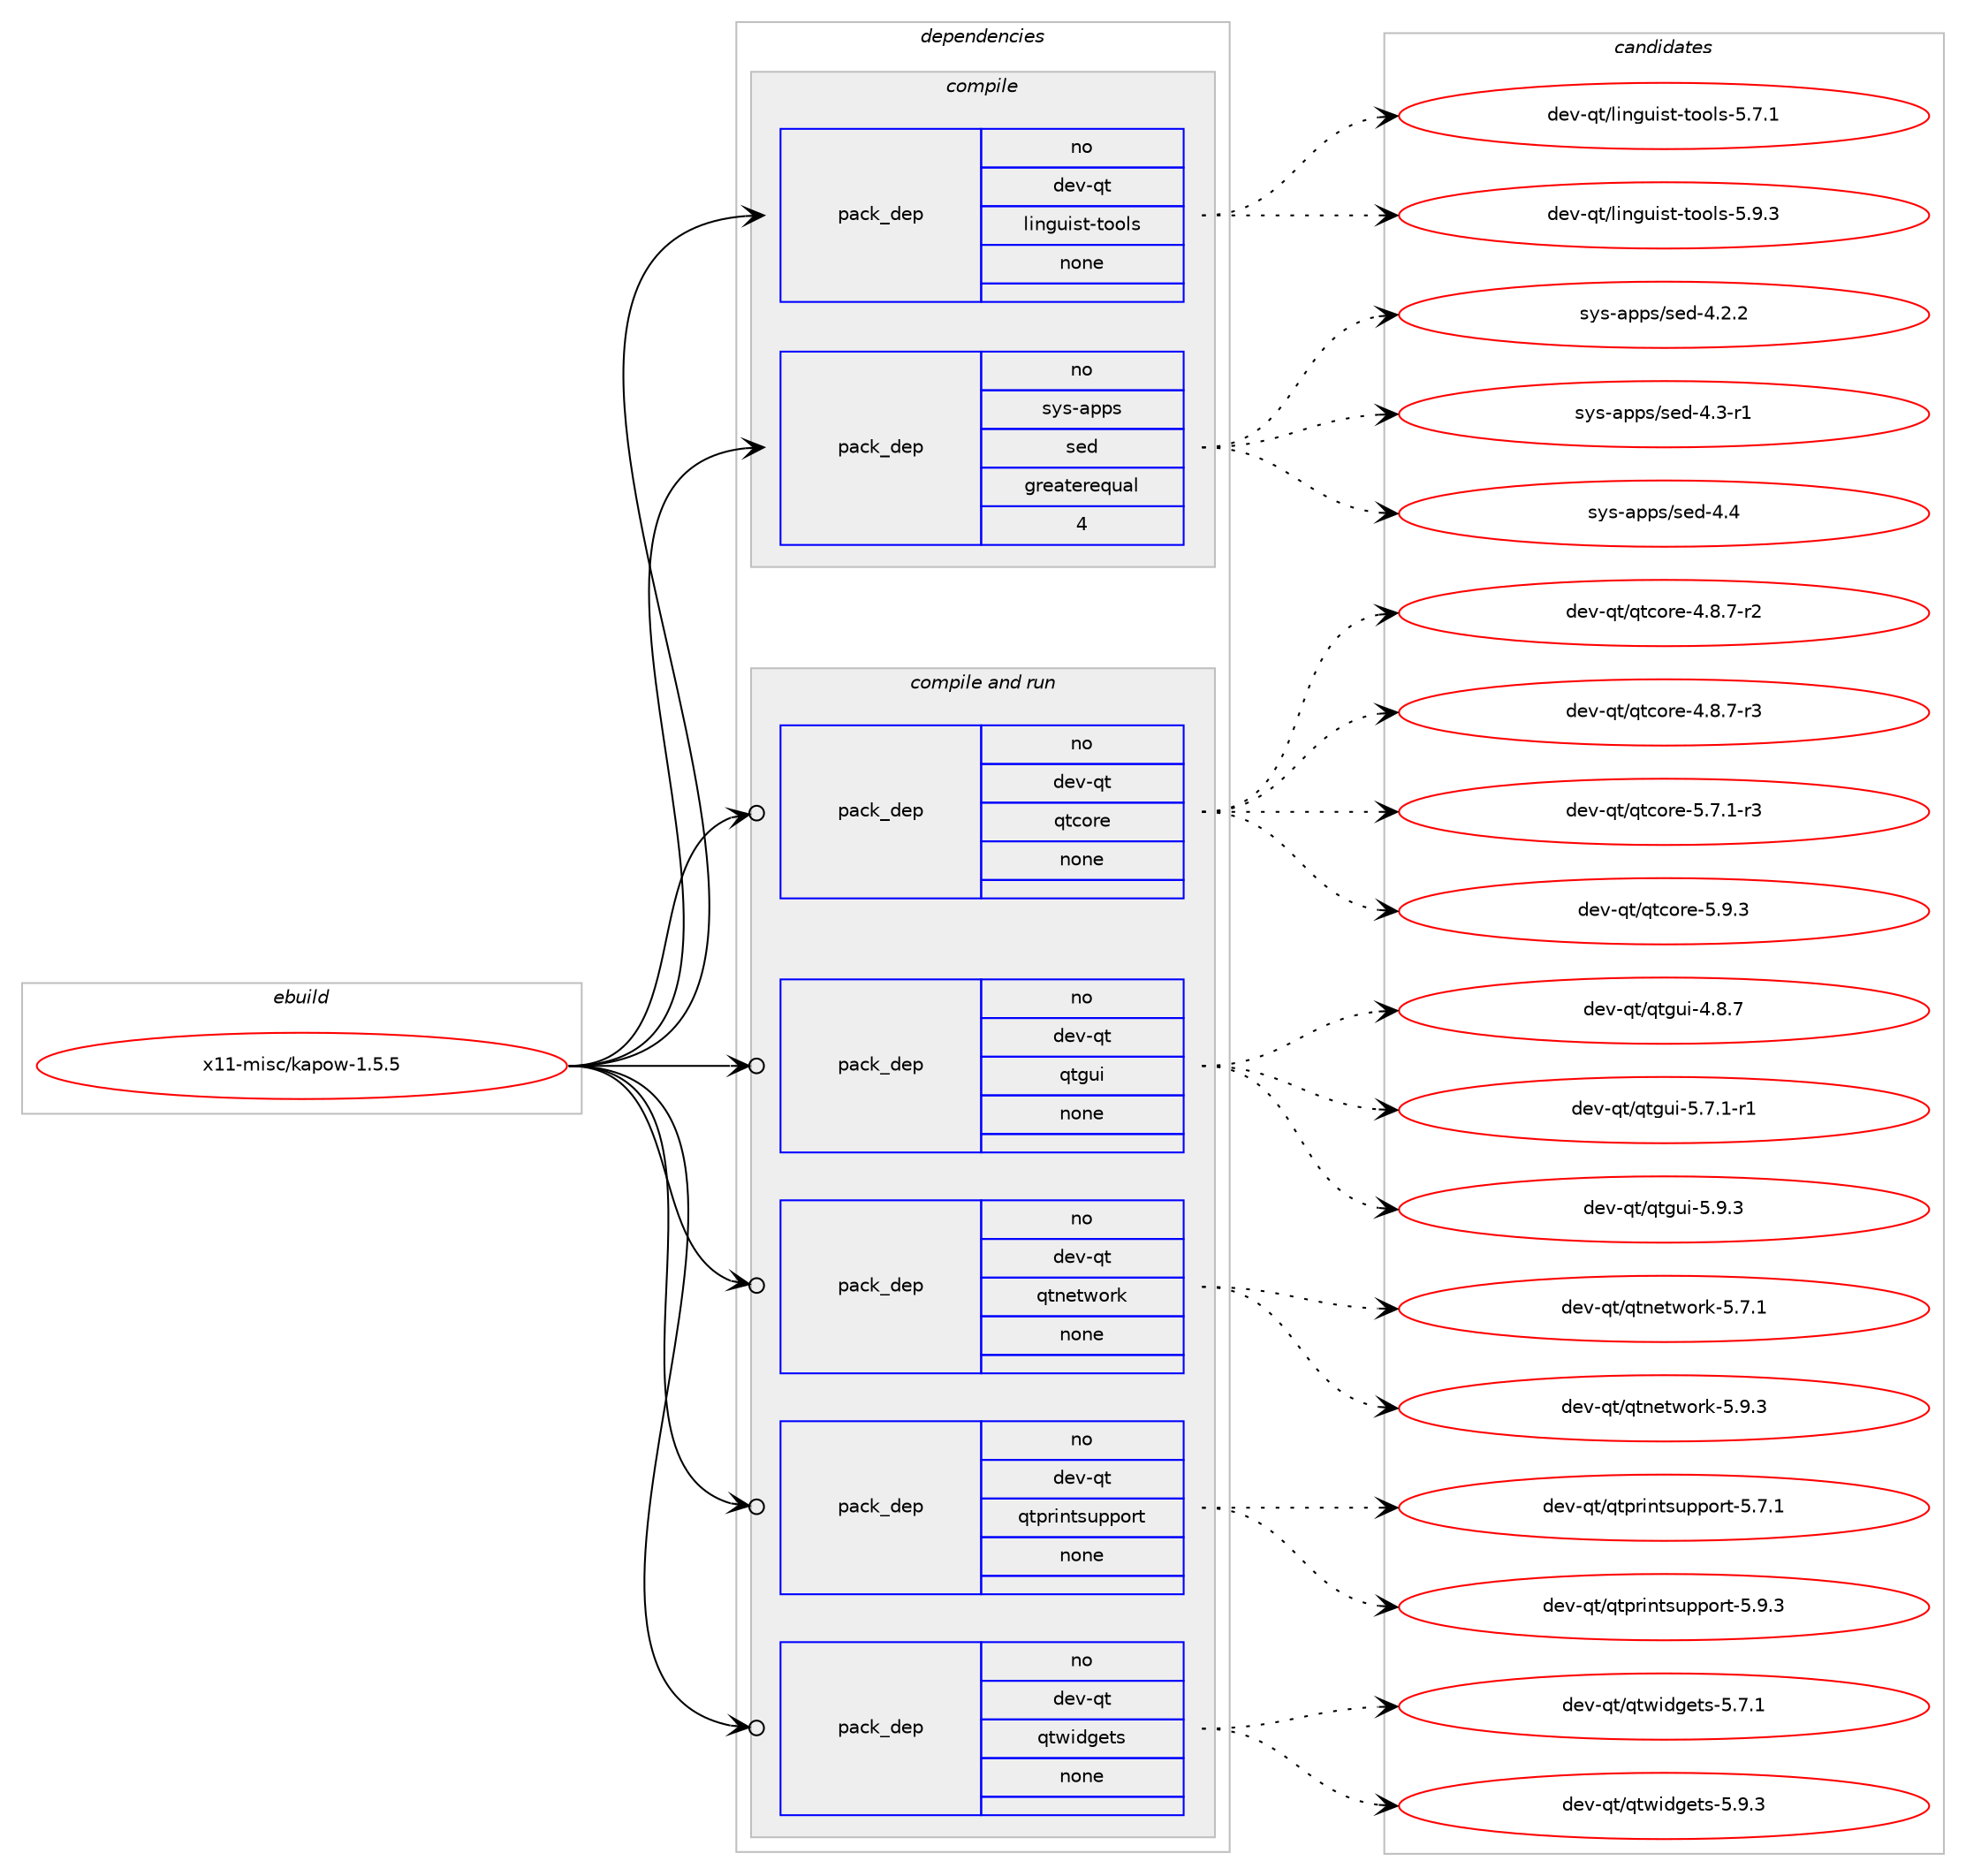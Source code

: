 digraph prolog {

# *************
# Graph options
# *************

newrank=true;
concentrate=true;
compound=true;
graph [rankdir=LR,fontname=Helvetica,fontsize=10,ranksep=1.5];#, ranksep=2.5, nodesep=0.2];
edge  [arrowhead=vee];
node  [fontname=Helvetica,fontsize=10];

# **********
# The ebuild
# **********

subgraph cluster_leftcol {
color=gray;
rank=same;
label=<<i>ebuild</i>>;
id [label="x11-misc/kapow-1.5.5", color=red, width=4, href="../x11-misc/kapow-1.5.5.svg"];
}

# ****************
# The dependencies
# ****************

subgraph cluster_midcol {
color=gray;
label=<<i>dependencies</i>>;
subgraph cluster_compile {
fillcolor="#eeeeee";
style=filled;
label=<<i>compile</i>>;
subgraph pack8601 {
dependency10463 [label=<<TABLE BORDER="0" CELLBORDER="1" CELLSPACING="0" CELLPADDING="4" WIDTH="220"><TR><TD ROWSPAN="6" CELLPADDING="30">pack_dep</TD></TR><TR><TD WIDTH="110">no</TD></TR><TR><TD>dev-qt</TD></TR><TR><TD>linguist-tools</TD></TR><TR><TD>none</TD></TR><TR><TD></TD></TR></TABLE>>, shape=none, color=blue];
}
id:e -> dependency10463:w [weight=20,style="solid",arrowhead="vee"];
subgraph pack8602 {
dependency10464 [label=<<TABLE BORDER="0" CELLBORDER="1" CELLSPACING="0" CELLPADDING="4" WIDTH="220"><TR><TD ROWSPAN="6" CELLPADDING="30">pack_dep</TD></TR><TR><TD WIDTH="110">no</TD></TR><TR><TD>sys-apps</TD></TR><TR><TD>sed</TD></TR><TR><TD>greaterequal</TD></TR><TR><TD>4</TD></TR></TABLE>>, shape=none, color=blue];
}
id:e -> dependency10464:w [weight=20,style="solid",arrowhead="vee"];
}
subgraph cluster_compileandrun {
fillcolor="#eeeeee";
style=filled;
label=<<i>compile and run</i>>;
subgraph pack8603 {
dependency10465 [label=<<TABLE BORDER="0" CELLBORDER="1" CELLSPACING="0" CELLPADDING="4" WIDTH="220"><TR><TD ROWSPAN="6" CELLPADDING="30">pack_dep</TD></TR><TR><TD WIDTH="110">no</TD></TR><TR><TD>dev-qt</TD></TR><TR><TD>qtcore</TD></TR><TR><TD>none</TD></TR><TR><TD></TD></TR></TABLE>>, shape=none, color=blue];
}
id:e -> dependency10465:w [weight=20,style="solid",arrowhead="odotvee"];
subgraph pack8604 {
dependency10466 [label=<<TABLE BORDER="0" CELLBORDER="1" CELLSPACING="0" CELLPADDING="4" WIDTH="220"><TR><TD ROWSPAN="6" CELLPADDING="30">pack_dep</TD></TR><TR><TD WIDTH="110">no</TD></TR><TR><TD>dev-qt</TD></TR><TR><TD>qtgui</TD></TR><TR><TD>none</TD></TR><TR><TD></TD></TR></TABLE>>, shape=none, color=blue];
}
id:e -> dependency10466:w [weight=20,style="solid",arrowhead="odotvee"];
subgraph pack8605 {
dependency10467 [label=<<TABLE BORDER="0" CELLBORDER="1" CELLSPACING="0" CELLPADDING="4" WIDTH="220"><TR><TD ROWSPAN="6" CELLPADDING="30">pack_dep</TD></TR><TR><TD WIDTH="110">no</TD></TR><TR><TD>dev-qt</TD></TR><TR><TD>qtnetwork</TD></TR><TR><TD>none</TD></TR><TR><TD></TD></TR></TABLE>>, shape=none, color=blue];
}
id:e -> dependency10467:w [weight=20,style="solid",arrowhead="odotvee"];
subgraph pack8606 {
dependency10468 [label=<<TABLE BORDER="0" CELLBORDER="1" CELLSPACING="0" CELLPADDING="4" WIDTH="220"><TR><TD ROWSPAN="6" CELLPADDING="30">pack_dep</TD></TR><TR><TD WIDTH="110">no</TD></TR><TR><TD>dev-qt</TD></TR><TR><TD>qtprintsupport</TD></TR><TR><TD>none</TD></TR><TR><TD></TD></TR></TABLE>>, shape=none, color=blue];
}
id:e -> dependency10468:w [weight=20,style="solid",arrowhead="odotvee"];
subgraph pack8607 {
dependency10469 [label=<<TABLE BORDER="0" CELLBORDER="1" CELLSPACING="0" CELLPADDING="4" WIDTH="220"><TR><TD ROWSPAN="6" CELLPADDING="30">pack_dep</TD></TR><TR><TD WIDTH="110">no</TD></TR><TR><TD>dev-qt</TD></TR><TR><TD>qtwidgets</TD></TR><TR><TD>none</TD></TR><TR><TD></TD></TR></TABLE>>, shape=none, color=blue];
}
id:e -> dependency10469:w [weight=20,style="solid",arrowhead="odotvee"];
}
subgraph cluster_run {
fillcolor="#eeeeee";
style=filled;
label=<<i>run</i>>;
}
}

# **************
# The candidates
# **************

subgraph cluster_choices {
rank=same;
color=gray;
label=<<i>candidates</i>>;

subgraph choice8601 {
color=black;
nodesep=1;
choice100101118451131164710810511010311710511511645116111111108115455346554649 [label="dev-qt/linguist-tools-5.7.1", color=red, width=4,href="../dev-qt/linguist-tools-5.7.1.svg"];
choice100101118451131164710810511010311710511511645116111111108115455346574651 [label="dev-qt/linguist-tools-5.9.3", color=red, width=4,href="../dev-qt/linguist-tools-5.9.3.svg"];
dependency10463:e -> choice100101118451131164710810511010311710511511645116111111108115455346554649:w [style=dotted,weight="100"];
dependency10463:e -> choice100101118451131164710810511010311710511511645116111111108115455346574651:w [style=dotted,weight="100"];
}
subgraph choice8602 {
color=black;
nodesep=1;
choice115121115459711211211547115101100455246504650 [label="sys-apps/sed-4.2.2", color=red, width=4,href="../sys-apps/sed-4.2.2.svg"];
choice115121115459711211211547115101100455246514511449 [label="sys-apps/sed-4.3-r1", color=red, width=4,href="../sys-apps/sed-4.3-r1.svg"];
choice11512111545971121121154711510110045524652 [label="sys-apps/sed-4.4", color=red, width=4,href="../sys-apps/sed-4.4.svg"];
dependency10464:e -> choice115121115459711211211547115101100455246504650:w [style=dotted,weight="100"];
dependency10464:e -> choice115121115459711211211547115101100455246514511449:w [style=dotted,weight="100"];
dependency10464:e -> choice11512111545971121121154711510110045524652:w [style=dotted,weight="100"];
}
subgraph choice8603 {
color=black;
nodesep=1;
choice1001011184511311647113116991111141014552465646554511450 [label="dev-qt/qtcore-4.8.7-r2", color=red, width=4,href="../dev-qt/qtcore-4.8.7-r2.svg"];
choice1001011184511311647113116991111141014552465646554511451 [label="dev-qt/qtcore-4.8.7-r3", color=red, width=4,href="../dev-qt/qtcore-4.8.7-r3.svg"];
choice1001011184511311647113116991111141014553465546494511451 [label="dev-qt/qtcore-5.7.1-r3", color=red, width=4,href="../dev-qt/qtcore-5.7.1-r3.svg"];
choice100101118451131164711311699111114101455346574651 [label="dev-qt/qtcore-5.9.3", color=red, width=4,href="../dev-qt/qtcore-5.9.3.svg"];
dependency10465:e -> choice1001011184511311647113116991111141014552465646554511450:w [style=dotted,weight="100"];
dependency10465:e -> choice1001011184511311647113116991111141014552465646554511451:w [style=dotted,weight="100"];
dependency10465:e -> choice1001011184511311647113116991111141014553465546494511451:w [style=dotted,weight="100"];
dependency10465:e -> choice100101118451131164711311699111114101455346574651:w [style=dotted,weight="100"];
}
subgraph choice8604 {
color=black;
nodesep=1;
choice1001011184511311647113116103117105455246564655 [label="dev-qt/qtgui-4.8.7", color=red, width=4,href="../dev-qt/qtgui-4.8.7.svg"];
choice10010111845113116471131161031171054553465546494511449 [label="dev-qt/qtgui-5.7.1-r1", color=red, width=4,href="../dev-qt/qtgui-5.7.1-r1.svg"];
choice1001011184511311647113116103117105455346574651 [label="dev-qt/qtgui-5.9.3", color=red, width=4,href="../dev-qt/qtgui-5.9.3.svg"];
dependency10466:e -> choice1001011184511311647113116103117105455246564655:w [style=dotted,weight="100"];
dependency10466:e -> choice10010111845113116471131161031171054553465546494511449:w [style=dotted,weight="100"];
dependency10466:e -> choice1001011184511311647113116103117105455346574651:w [style=dotted,weight="100"];
}
subgraph choice8605 {
color=black;
nodesep=1;
choice1001011184511311647113116110101116119111114107455346554649 [label="dev-qt/qtnetwork-5.7.1", color=red, width=4,href="../dev-qt/qtnetwork-5.7.1.svg"];
choice1001011184511311647113116110101116119111114107455346574651 [label="dev-qt/qtnetwork-5.9.3", color=red, width=4,href="../dev-qt/qtnetwork-5.9.3.svg"];
dependency10467:e -> choice1001011184511311647113116110101116119111114107455346554649:w [style=dotted,weight="100"];
dependency10467:e -> choice1001011184511311647113116110101116119111114107455346574651:w [style=dotted,weight="100"];
}
subgraph choice8606 {
color=black;
nodesep=1;
choice1001011184511311647113116112114105110116115117112112111114116455346554649 [label="dev-qt/qtprintsupport-5.7.1", color=red, width=4,href="../dev-qt/qtprintsupport-5.7.1.svg"];
choice1001011184511311647113116112114105110116115117112112111114116455346574651 [label="dev-qt/qtprintsupport-5.9.3", color=red, width=4,href="../dev-qt/qtprintsupport-5.9.3.svg"];
dependency10468:e -> choice1001011184511311647113116112114105110116115117112112111114116455346554649:w [style=dotted,weight="100"];
dependency10468:e -> choice1001011184511311647113116112114105110116115117112112111114116455346574651:w [style=dotted,weight="100"];
}
subgraph choice8607 {
color=black;
nodesep=1;
choice1001011184511311647113116119105100103101116115455346554649 [label="dev-qt/qtwidgets-5.7.1", color=red, width=4,href="../dev-qt/qtwidgets-5.7.1.svg"];
choice1001011184511311647113116119105100103101116115455346574651 [label="dev-qt/qtwidgets-5.9.3", color=red, width=4,href="../dev-qt/qtwidgets-5.9.3.svg"];
dependency10469:e -> choice1001011184511311647113116119105100103101116115455346554649:w [style=dotted,weight="100"];
dependency10469:e -> choice1001011184511311647113116119105100103101116115455346574651:w [style=dotted,weight="100"];
}
}

}
